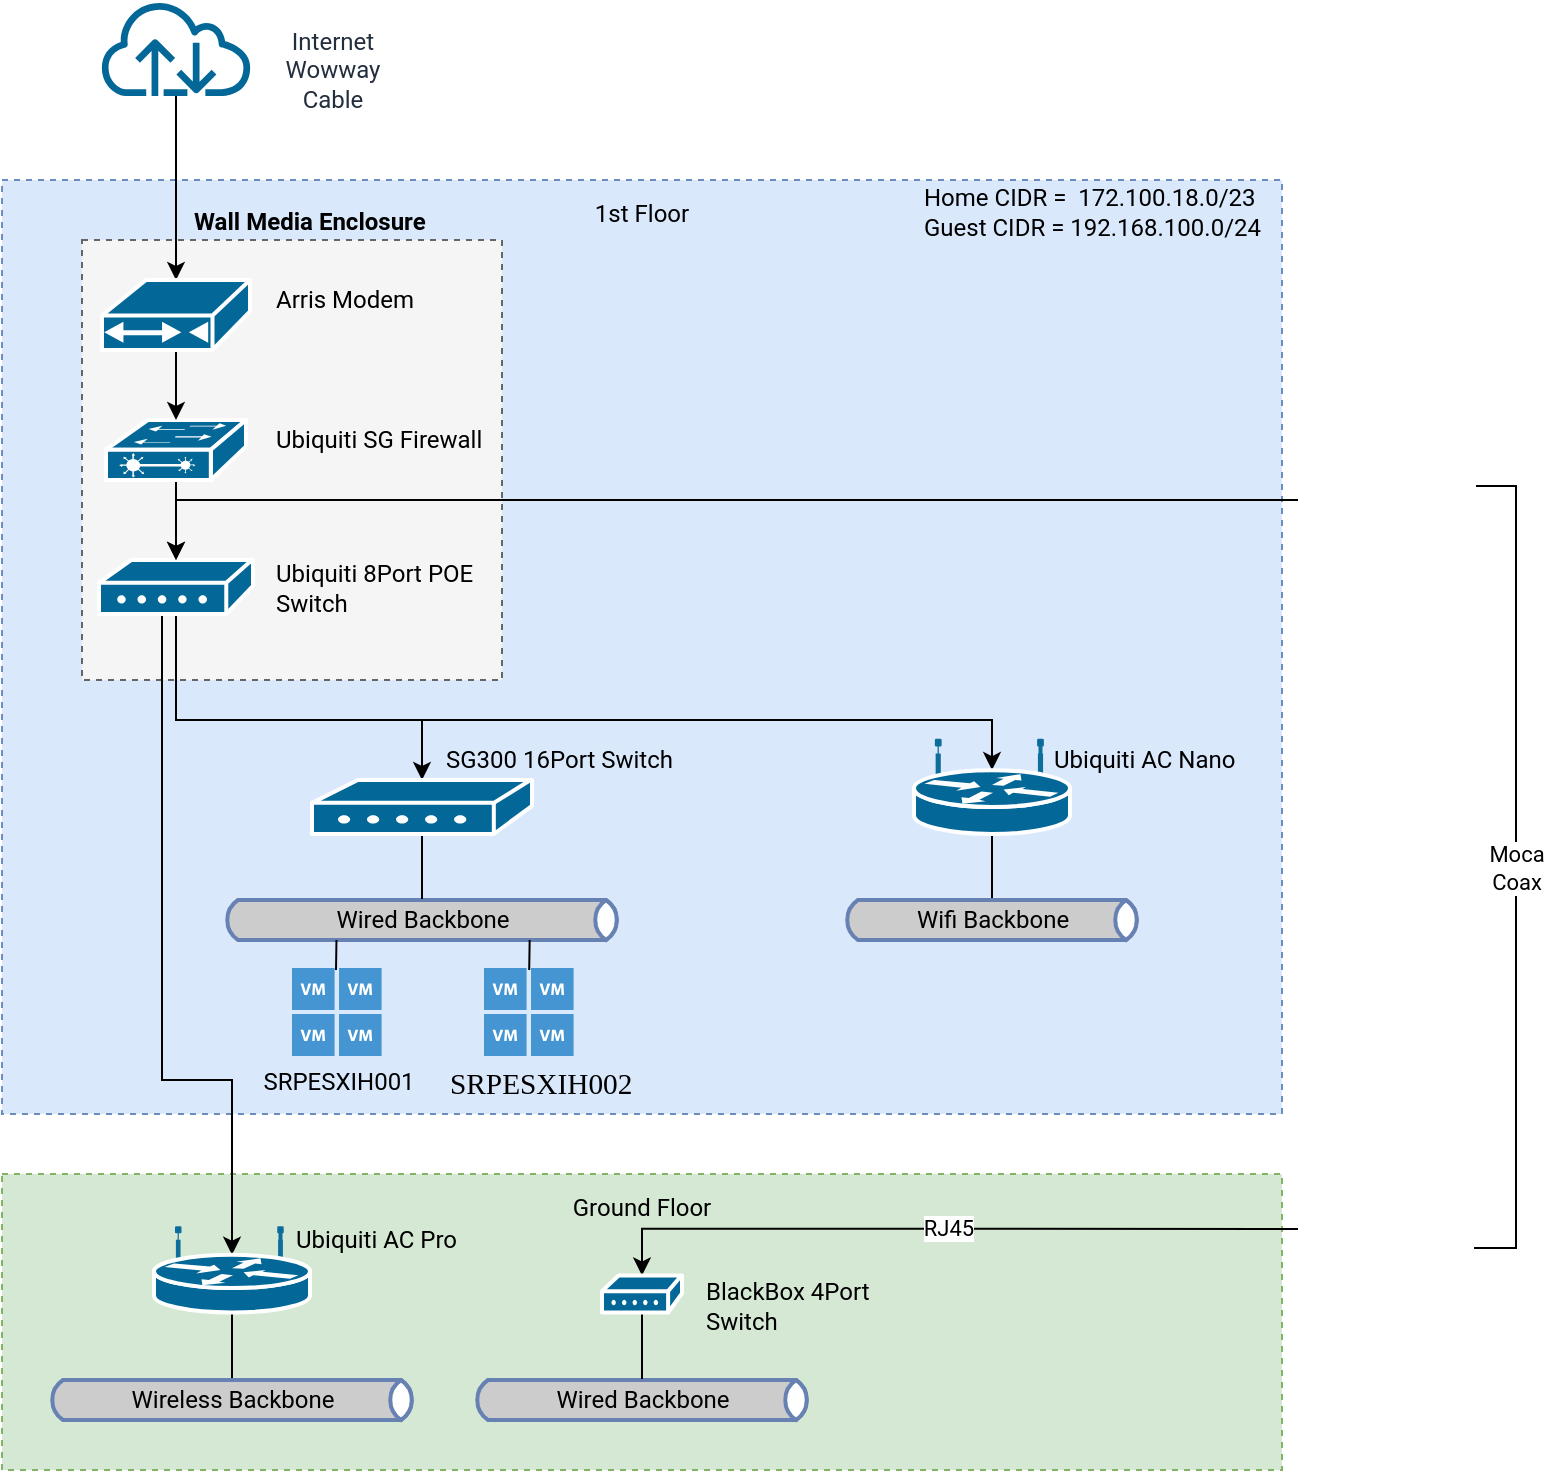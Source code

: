 <mxfile version="13.8.0" type="github">
  <diagram id="6a731a19-8d31-9384-78a2-239565b7b9f0" name="Page-1">
    <mxGraphModel dx="1673" dy="1075" grid="0" gridSize="10" guides="1" tooltips="1" connect="1" arrows="1" fold="1" page="1" pageScale="1" pageWidth="827" pageHeight="1169" background="#ffffff" math="0" shadow="0">
      <root>
        <mxCell id="0" />
        <mxCell id="1" parent="0" />
        <mxCell id="YRFJyDTuSlXsrxVGdm0f-2276" value="1st Floor" style="outlineConnect=0;html=1;whiteSpace=wrap;fontSize=12;fontStyle=0;strokeColor=#6c8ebf;fillColor=#dae8fc;verticalAlign=top;align=center;dashed=1;spacingTop=3;fontFamily=Roboto;fontSource=https%3A%2F%2Ffonts.googleapis.com%2Fcss%3Ffamily%3DRoboto;" parent="1" vertex="1">
          <mxGeometry x="40" y="120" width="640" height="467" as="geometry" />
        </mxCell>
        <mxCell id="YRFJyDTuSlXsrxVGdm0f-2277" value="Ground Floor" style="outlineConnect=0;html=1;whiteSpace=wrap;fontSize=12;fontStyle=0;strokeColor=#82b366;fillColor=#d5e8d4;verticalAlign=top;align=center;dashed=1;spacingTop=3;fontFamily=Roboto;fontSource=https%3A%2F%2Ffonts.googleapis.com%2Fcss%3Ffamily%3DRoboto;" parent="1" vertex="1">
          <mxGeometry x="40" y="617" width="640" height="148" as="geometry" />
        </mxCell>
        <mxCell id="2rs4OhzrvlzL48_qCDJS-4" value="" style="rounded=0;whiteSpace=wrap;html=1;fillColor=#f5f5f5;dashed=1;strokeColor=#666666;fontColor=#333333;fontFamily=Roboto;fontSource=https%3A%2F%2Ffonts.googleapis.com%2Fcss%3Ffamily%3DRoboto;" parent="1" vertex="1">
          <mxGeometry x="80" y="150" width="210" height="220" as="geometry" />
        </mxCell>
        <mxCell id="YRFJyDTuSlXsrxVGdm0f-2257" value="" style="shape=image;verticalLabelPosition=bottom;labelBackgroundColor=#ffffff;verticalAlign=top;aspect=fixed;imageAspect=0;image=https://m.media-amazon.com/images/I/71GIn0wTX2L._AC_SS350_.jpg;rotation=-180;fontFamily=Roboto;fontSource=https%3A%2F%2Ffonts.googleapis.com%2Fcss%3Ffamily%3DRoboto;" parent="1" vertex="1">
          <mxGeometry x="688" y="235" width="90" height="90" as="geometry" />
        </mxCell>
        <mxCell id="2rs4OhzrvlzL48_qCDJS-27" style="edgeStyle=orthogonalEdgeStyle;rounded=0;orthogonalLoop=1;jettySize=auto;html=1;entryX=0.5;entryY=0;entryDx=0;entryDy=0;entryPerimeter=0;strokeWidth=1;fontFamily=Roboto;fontSource=https%3A%2F%2Ffonts.googleapis.com%2Fcss%3Ffamily%3DRoboto;" parent="1" source="YRFJyDTuSlXsrxVGdm0f-2258" target="2rs4OhzrvlzL48_qCDJS-20" edge="1">
          <mxGeometry relative="1" as="geometry">
            <Array as="points">
              <mxPoint x="127" y="390" />
              <mxPoint x="250" y="390" />
            </Array>
          </mxGeometry>
        </mxCell>
        <mxCell id="2rs4OhzrvlzL48_qCDJS-28" style="edgeStyle=orthogonalEdgeStyle;rounded=0;orthogonalLoop=1;jettySize=auto;html=1;entryX=0.5;entryY=0.32;entryDx=0;entryDy=0;entryPerimeter=0;strokeWidth=1;exitX=0.5;exitY=1;exitDx=0;exitDy=0;exitPerimeter=0;fontFamily=Roboto;fontSource=https%3A%2F%2Ffonts.googleapis.com%2Fcss%3Ffamily%3DRoboto;" parent="1" source="YRFJyDTuSlXsrxVGdm0f-2258" target="YRFJyDTuSlXsrxVGdm0f-2259" edge="1">
          <mxGeometry relative="1" as="geometry">
            <Array as="points">
              <mxPoint x="127" y="390" />
              <mxPoint x="535" y="390" />
            </Array>
          </mxGeometry>
        </mxCell>
        <mxCell id="YRFJyDTuSlXsrxVGdm0f-2258" value="" style="shape=mxgraph.cisco.modems_and_phones.modem;html=1;pointerEvents=1;dashed=0;fillColor=#036897;strokeColor=#ffffff;strokeWidth=2;verticalLabelPosition=bottom;verticalAlign=top;align=center;outlineConnect=0;fontFamily=Roboto;fontSource=https%3A%2F%2Ffonts.googleapis.com%2Fcss%3Ffamily%3DRoboto;" parent="1" vertex="1">
          <mxGeometry x="88.5" y="310" width="77" height="27" as="geometry" />
        </mxCell>
        <mxCell id="2rs4OhzrvlzL48_qCDJS-26" value="" style="edgeStyle=orthogonalEdgeStyle;rounded=0;orthogonalLoop=1;jettySize=auto;html=1;endArrow=none;endFill=0;fontFamily=Roboto;fontSource=https%3A%2F%2Ffonts.googleapis.com%2Fcss%3Ffamily%3DRoboto;" parent="1" source="YRFJyDTuSlXsrxVGdm0f-2259" target="YRFJyDTuSlXsrxVGdm0f-2280" edge="1">
          <mxGeometry relative="1" as="geometry" />
        </mxCell>
        <mxCell id="YRFJyDTuSlXsrxVGdm0f-2259" value="" style="shape=mxgraph.cisco.routers.wireless_router;html=1;pointerEvents=1;dashed=0;fillColor=#036897;strokeColor=#ffffff;strokeWidth=2;verticalLabelPosition=bottom;verticalAlign=top;align=center;outlineConnect=0;fontFamily=Roboto;fontSource=https%3A%2F%2Ffonts.googleapis.com%2Fcss%3Ffamily%3DRoboto;" parent="1" vertex="1">
          <mxGeometry x="496" y="400" width="78" height="47" as="geometry" />
        </mxCell>
        <mxCell id="2rs4OhzrvlzL48_qCDJS-14" value="" style="edgeStyle=orthogonalEdgeStyle;rounded=0;orthogonalLoop=1;jettySize=auto;html=1;entryX=0.5;entryY=0;entryDx=0;entryDy=0;entryPerimeter=0;fontFamily=Roboto;fontSource=https%3A%2F%2Ffonts.googleapis.com%2Fcss%3Ffamily%3DRoboto;" parent="1" source="YRFJyDTuSlXsrxVGdm0f-2260" target="2rs4OhzrvlzL48_qCDJS-11" edge="1">
          <mxGeometry relative="1" as="geometry" />
        </mxCell>
        <mxCell id="YRFJyDTuSlXsrxVGdm0f-2260" value="" style="outlineConnect=0;fontColor=#232F3E;gradientColor=none;strokeColor=none;dashed=0;verticalLabelPosition=bottom;verticalAlign=top;align=center;html=1;fontSize=12;fontStyle=0;aspect=fixed;pointerEvents=1;shape=mxgraph.aws4.internet;fillColor=#036897;fontFamily=Roboto;fontSource=https%3A%2F%2Ffonts.googleapis.com%2Fcss%3Ffamily%3DRoboto;" parent="1" vertex="1">
          <mxGeometry x="88" y="30" width="78" height="48" as="geometry" />
        </mxCell>
        <mxCell id="YRFJyDTuSlXsrxVGdm0f-2266" value="SG300 16Port Switch" style="text;html=1;resizable=0;autosize=1;align=left;verticalAlign=middle;points=[];fillColor=none;strokeColor=none;rounded=0;fontFamily=Roboto;fontSource=https%3A%2F%2Ffonts.googleapis.com%2Fcss%3Ffamily%3DRoboto;" parent="1" vertex="1">
          <mxGeometry x="260" y="400" width="130" height="20" as="geometry" />
        </mxCell>
        <mxCell id="YRFJyDTuSlXsrxVGdm0f-2268" value="Ubiquiti 8Port POE&lt;br&gt;Switch" style="text;html=1;resizable=0;autosize=1;align=left;verticalAlign=middle;points=[];fillColor=none;strokeColor=none;rounded=0;fontFamily=Roboto;fontSource=https%3A%2F%2Ffonts.googleapis.com%2Fcss%3Ffamily%3DRoboto;" parent="1" vertex="1">
          <mxGeometry x="175" y="308.5" width="120" height="30" as="geometry" />
        </mxCell>
        <mxCell id="YRFJyDTuSlXsrxVGdm0f-2273" value="RJ45" style="edgeStyle=orthogonalEdgeStyle;rounded=0;orthogonalLoop=1;jettySize=auto;html=1;startArrow=none;startFill=0;entryX=0.5;entryY=0;entryDx=0;entryDy=0;entryPerimeter=0;exitX=1;exitY=0.684;exitDx=0;exitDy=0;exitPerimeter=0;fontFamily=Roboto;fontSource=https%3A%2F%2Ffonts.googleapis.com%2Fcss%3Ffamily%3DRoboto;" parent="1" source="YRFJyDTuSlXsrxVGdm0f-2269" target="2rs4OhzrvlzL48_qCDJS-2" edge="1">
          <mxGeometry relative="1" as="geometry">
            <mxPoint x="360" y="650" as="targetPoint" />
            <Array as="points">
              <mxPoint x="360" y="644" />
            </Array>
          </mxGeometry>
        </mxCell>
        <mxCell id="YRFJyDTuSlXsrxVGdm0f-2269" value="" style="shape=image;verticalLabelPosition=bottom;labelBackgroundColor=#ffffff;verticalAlign=top;aspect=fixed;imageAspect=0;image=https://m.media-amazon.com/images/I/71GIn0wTX2L._AC_SS350_.jpg;rotation=-180;fontFamily=Roboto;fontSource=https%3A%2F%2Ffonts.googleapis.com%2Fcss%3Ffamily%3DRoboto;" parent="1" vertex="1">
          <mxGeometry x="688" y="616" width="90" height="90" as="geometry" />
        </mxCell>
        <mxCell id="YRFJyDTuSlXsrxVGdm0f-2271" value="Moca&lt;br&gt;Coax" style="edgeStyle=orthogonalEdgeStyle;rounded=0;orthogonalLoop=1;jettySize=auto;html=1;exitX=0.011;exitY=0.578;exitDx=0;exitDy=0;exitPerimeter=0;endArrow=none;endFill=0;entryX=0.022;entryY=0.578;entryDx=0;entryDy=0;entryPerimeter=0;fontFamily=Roboto;fontSource=https%3A%2F%2Ffonts.googleapis.com%2Fcss%3Ffamily%3DRoboto;" parent="1" source="YRFJyDTuSlXsrxVGdm0f-2257" target="YRFJyDTuSlXsrxVGdm0f-2269" edge="1">
          <mxGeometry relative="1" as="geometry">
            <mxPoint x="590" y="311.5" as="sourcePoint" />
            <mxPoint x="520" y="470" as="targetPoint" />
            <Array as="points">
              <mxPoint x="797" y="273" />
              <mxPoint x="797" y="654" />
            </Array>
          </mxGeometry>
        </mxCell>
        <mxCell id="YRFJyDTuSlXsrxVGdm0f-2272" value="BlackBox 4Port&lt;br&gt;Switch" style="text;html=1;resizable=0;autosize=1;align=left;verticalAlign=middle;points=[];fillColor=none;strokeColor=none;rounded=0;fontFamily=Roboto;fontSource=https%3A%2F%2Ffonts.googleapis.com%2Fcss%3Ffamily%3DRoboto;" parent="1" vertex="1">
          <mxGeometry x="390" y="667.75" width="100" height="30" as="geometry" />
        </mxCell>
        <mxCell id="YRFJyDTuSlXsrxVGdm0f-2275" value="&lt;span style=&quot;color: rgb(35 , 47 , 62)&quot;&gt;Internet&lt;/span&gt;&lt;br style=&quot;color: rgb(35 , 47 , 62)&quot;&gt;&lt;span style=&quot;color: rgb(35 , 47 , 62)&quot;&gt;Wowway&lt;/span&gt;&lt;br style=&quot;color: rgb(35 , 47 , 62)&quot;&gt;&lt;span style=&quot;color: rgb(35 , 47 , 62)&quot;&gt;Cable&lt;/span&gt;" style="text;html=1;resizable=0;autosize=1;align=center;verticalAlign=middle;points=[];fillColor=none;strokeColor=none;rounded=0;fontFamily=Roboto;fontSource=https%3A%2F%2Ffonts.googleapis.com%2Fcss%3Ffamily%3DRoboto;" parent="1" vertex="1">
          <mxGeometry x="175" y="40" width="60" height="50" as="geometry" />
        </mxCell>
        <mxCell id="YRFJyDTuSlXsrxVGdm0f-2278" value="&lt;font color=&quot;#000000&quot;&gt;Wired Backbone&lt;/font&gt;" style="html=1;outlineConnect=0;fillColor=#CCCCCC;strokeColor=#6881B3;gradientColor=none;gradientDirection=north;strokeWidth=2;shape=mxgraph.networks.bus;gradientColor=none;gradientDirection=north;fontColor=#ffffff;perimeter=backbonePerimeter;backboneSize=20;align=center;fontFamily=Roboto;fontSource=https%3A%2F%2Ffonts.googleapis.com%2Fcss%3Ffamily%3DRoboto;" parent="1" vertex="1">
          <mxGeometry x="275" y="720" width="170" height="20" as="geometry" />
        </mxCell>
        <mxCell id="2rs4OhzrvlzL48_qCDJS-24" value="" style="edgeStyle=orthogonalEdgeStyle;rounded=0;orthogonalLoop=1;jettySize=auto;html=1;entryX=0.5;entryY=0.32;entryDx=0;entryDy=0;entryPerimeter=0;fontFamily=Roboto;fontSource=https%3A%2F%2Ffonts.googleapis.com%2Fcss%3Ffamily%3DRoboto;" parent="1" target="2rs4OhzrvlzL48_qCDJS-9" edge="1">
          <mxGeometry relative="1" as="geometry">
            <mxPoint x="120" y="338" as="sourcePoint" />
            <Array as="points">
              <mxPoint x="120" y="338" />
              <mxPoint x="120" y="570" />
              <mxPoint x="155" y="570" />
            </Array>
          </mxGeometry>
        </mxCell>
        <mxCell id="YRFJyDTuSlXsrxVGdm0f-2279" value="&lt;font color=&quot;#000000&quot;&gt;Wired Backbone&lt;/font&gt;" style="html=1;outlineConnect=0;fillColor=#CCCCCC;strokeColor=#6881B3;gradientColor=none;gradientDirection=north;strokeWidth=2;shape=mxgraph.networks.bus;gradientColor=none;gradientDirection=north;fontColor=#ffffff;perimeter=backbonePerimeter;backboneSize=20;align=center;fontFamily=Roboto;fontSource=https%3A%2F%2Ffonts.googleapis.com%2Fcss%3Ffamily%3DRoboto;" parent="1" vertex="1">
          <mxGeometry x="150" y="480" width="200" height="20" as="geometry" />
        </mxCell>
        <mxCell id="YRFJyDTuSlXsrxVGdm0f-2280" value="&lt;font color=&quot;#000000&quot;&gt;Wifi Backbone&lt;/font&gt;" style="html=1;outlineConnect=0;fillColor=#CCCCCC;strokeColor=#6881B3;gradientColor=none;gradientDirection=north;strokeWidth=2;shape=mxgraph.networks.bus;gradientColor=none;gradientDirection=north;fontColor=#ffffff;perimeter=backbonePerimeter;backboneSize=20;align=center;fontFamily=Roboto;fontSource=https%3A%2F%2Ffonts.googleapis.com%2Fcss%3Ffamily%3DRoboto;" parent="1" vertex="1">
          <mxGeometry x="460" y="480" width="150" height="20" as="geometry" />
        </mxCell>
        <mxCell id="YRFJyDTuSlXsrxVGdm0f-2286" value="" style="endArrow=none;html=1;edgeStyle=orthogonalEdgeStyle;rounded=0;entryX=0.5;entryY=1;entryDx=0;entryDy=0;entryPerimeter=0;fontFamily=Roboto;fontSource=https%3A%2F%2Ffonts.googleapis.com%2Fcss%3Ffamily%3DRoboto;" parent="1" source="YRFJyDTuSlXsrxVGdm0f-2278" target="2rs4OhzrvlzL48_qCDJS-2" edge="1">
          <mxGeometry width="50" height="50" relative="1" as="geometry">
            <mxPoint x="332" y="721" as="sourcePoint" />
            <mxPoint x="334" y="703.5" as="targetPoint" />
            <Array as="points" />
          </mxGeometry>
        </mxCell>
        <mxCell id="YRFJyDTuSlXsrxVGdm0f-2287" value="Arris Modem" style="text;html=1;resizable=0;autosize=1;align=left;verticalAlign=middle;points=[];fillColor=none;strokeColor=none;rounded=0;fontFamily=Roboto;fontSource=https%3A%2F%2Ffonts.googleapis.com%2Fcss%3Ffamily%3DRoboto;" parent="1" vertex="1">
          <mxGeometry x="175" y="170" width="80" height="20" as="geometry" />
        </mxCell>
        <mxCell id="2rs4OhzrvlzL48_qCDJS-2" value="" style="shape=mxgraph.cisco.modems_and_phones.modem;html=1;pointerEvents=1;dashed=0;fillColor=#036897;strokeColor=#ffffff;strokeWidth=2;verticalLabelPosition=bottom;verticalAlign=top;align=center;outlineConnect=0;fontFamily=Roboto;fontSource=https%3A%2F%2Ffonts.googleapis.com%2Fcss%3Ffamily%3DRoboto;" parent="1" vertex="1">
          <mxGeometry x="340" y="667.75" width="40" height="18.5" as="geometry" />
        </mxCell>
        <mxCell id="2rs4OhzrvlzL48_qCDJS-19" value="" style="edgeStyle=orthogonalEdgeStyle;rounded=0;orthogonalLoop=1;jettySize=auto;html=1;exitX=1;exitY=0.5;exitDx=0;exitDy=0;fontFamily=Roboto;fontSource=https%3A%2F%2Ffonts.googleapis.com%2Fcss%3Ffamily%3DRoboto;" parent="1" source="YRFJyDTuSlXsrxVGdm0f-2257" target="YRFJyDTuSlXsrxVGdm0f-2258" edge="1">
          <mxGeometry relative="1" as="geometry">
            <Array as="points">
              <mxPoint x="564" y="280" />
              <mxPoint x="150" y="280" />
            </Array>
          </mxGeometry>
        </mxCell>
        <mxCell id="2rs4OhzrvlzL48_qCDJS-23" value="" style="edgeStyle=orthogonalEdgeStyle;rounded=0;orthogonalLoop=1;jettySize=auto;html=1;fontFamily=Roboto;fontSource=https%3A%2F%2Ffonts.googleapis.com%2Fcss%3Ffamily%3DRoboto;" parent="1" source="2rs4OhzrvlzL48_qCDJS-6" target="YRFJyDTuSlXsrxVGdm0f-2258" edge="1">
          <mxGeometry relative="1" as="geometry" />
        </mxCell>
        <mxCell id="2rs4OhzrvlzL48_qCDJS-6" value="" style="shape=mxgraph.cisco.switches.layer_2_remote_switch;html=1;pointerEvents=1;dashed=0;fillColor=#036897;strokeColor=#ffffff;strokeWidth=2;verticalLabelPosition=bottom;verticalAlign=top;align=center;outlineConnect=0;fontFamily=Roboto;fontSource=https%3A%2F%2Ffonts.googleapis.com%2Fcss%3Ffamily%3DRoboto;" parent="1" vertex="1">
          <mxGeometry x="92" y="240" width="70" height="30" as="geometry" />
        </mxCell>
        <mxCell id="2rs4OhzrvlzL48_qCDJS-30" style="edgeStyle=orthogonalEdgeStyle;rounded=0;orthogonalLoop=1;jettySize=auto;html=1;startArrow=none;startFill=0;endArrow=none;endFill=0;strokeWidth=1;fontFamily=Roboto;fontSource=https%3A%2F%2Ffonts.googleapis.com%2Fcss%3Ffamily%3DRoboto;" parent="1" source="2rs4OhzrvlzL48_qCDJS-9" target="2rs4OhzrvlzL48_qCDJS-29" edge="1">
          <mxGeometry relative="1" as="geometry" />
        </mxCell>
        <mxCell id="2rs4OhzrvlzL48_qCDJS-9" value="" style="shape=mxgraph.cisco.routers.wireless_router;html=1;pointerEvents=1;dashed=0;fillColor=#036897;strokeColor=#ffffff;strokeWidth=2;verticalLabelPosition=bottom;verticalAlign=top;align=center;outlineConnect=0;fontFamily=Roboto;fontSource=https%3A%2F%2Ffonts.googleapis.com%2Fcss%3Ffamily%3DRoboto;" parent="1" vertex="1">
          <mxGeometry x="116" y="643.75" width="78" height="42.5" as="geometry" />
        </mxCell>
        <mxCell id="2rs4OhzrvlzL48_qCDJS-18" value="" style="edgeStyle=orthogonalEdgeStyle;rounded=0;orthogonalLoop=1;jettySize=auto;html=1;fontFamily=Roboto;fontSource=https%3A%2F%2Ffonts.googleapis.com%2Fcss%3Ffamily%3DRoboto;" parent="1" source="2rs4OhzrvlzL48_qCDJS-11" target="2rs4OhzrvlzL48_qCDJS-6" edge="1">
          <mxGeometry relative="1" as="geometry" />
        </mxCell>
        <mxCell id="2rs4OhzrvlzL48_qCDJS-11" value="" style="shape=mxgraph.cisco.modems_and_phones.cable_modem;html=1;pointerEvents=1;dashed=0;fillColor=#036897;strokeColor=#ffffff;strokeWidth=2;verticalLabelPosition=bottom;verticalAlign=top;align=center;outlineConnect=0;fontFamily=Roboto;fontSource=https%3A%2F%2Ffonts.googleapis.com%2Fcss%3Ffamily%3DRoboto;" parent="1" vertex="1">
          <mxGeometry x="90" y="170" width="74" height="35" as="geometry" />
        </mxCell>
        <mxCell id="2rs4OhzrvlzL48_qCDJS-17" value="Ubiquiti SG Firewall" style="text;html=1;resizable=0;autosize=1;align=left;verticalAlign=middle;points=[];fillColor=none;strokeColor=none;rounded=0;fontFamily=Roboto;fontSource=https%3A%2F%2Ffonts.googleapis.com%2Fcss%3Ffamily%3DRoboto;" parent="1" vertex="1">
          <mxGeometry x="175" y="240" width="120" height="20" as="geometry" />
        </mxCell>
        <mxCell id="2rs4OhzrvlzL48_qCDJS-25" value="" style="edgeStyle=orthogonalEdgeStyle;rounded=0;orthogonalLoop=1;jettySize=auto;html=1;endArrow=none;endFill=0;fontFamily=Roboto;fontSource=https%3A%2F%2Ffonts.googleapis.com%2Fcss%3Ffamily%3DRoboto;" parent="1" source="2rs4OhzrvlzL48_qCDJS-20" target="YRFJyDTuSlXsrxVGdm0f-2279" edge="1">
          <mxGeometry relative="1" as="geometry" />
        </mxCell>
        <mxCell id="2rs4OhzrvlzL48_qCDJS-20" value="" style="shape=mxgraph.cisco.modems_and_phones.modem;html=1;pointerEvents=1;dashed=0;fillColor=#036897;strokeColor=#ffffff;strokeWidth=2;verticalLabelPosition=bottom;verticalAlign=top;align=center;outlineConnect=0;fontFamily=Roboto;fontSource=https%3A%2F%2Ffonts.googleapis.com%2Fcss%3Ffamily%3DRoboto;" parent="1" vertex="1">
          <mxGeometry x="195" y="420" width="110" height="27" as="geometry" />
        </mxCell>
        <mxCell id="2rs4OhzrvlzL48_qCDJS-21" value="Ubiquiti AC Nano" style="text;html=1;resizable=0;autosize=1;align=left;verticalAlign=middle;points=[];fillColor=none;strokeColor=none;rounded=0;fontFamily=Roboto;fontSource=https%3A%2F%2Ffonts.googleapis.com%2Fcss%3Ffamily%3DRoboto;" parent="1" vertex="1">
          <mxGeometry x="564" y="400" width="110" height="20" as="geometry" />
        </mxCell>
        <mxCell id="2rs4OhzrvlzL48_qCDJS-22" value="Ubiquiti AC Pro" style="text;html=1;resizable=0;autosize=1;align=left;verticalAlign=middle;points=[];fillColor=none;strokeColor=none;rounded=0;fontFamily=Roboto;fontSource=https%3A%2F%2Ffonts.googleapis.com%2Fcss%3Ffamily%3DRoboto;" parent="1" vertex="1">
          <mxGeometry x="185" y="640" width="100" height="20" as="geometry" />
        </mxCell>
        <mxCell id="2rs4OhzrvlzL48_qCDJS-29" value="&lt;font color=&quot;#000000&quot;&gt;Wireless Backbone&lt;/font&gt;" style="html=1;outlineConnect=0;fillColor=#CCCCCC;strokeColor=#6881B3;gradientColor=none;gradientDirection=north;strokeWidth=2;shape=mxgraph.networks.bus;gradientColor=none;gradientDirection=north;fontColor=#ffffff;perimeter=backbonePerimeter;backboneSize=20;align=center;fontFamily=Roboto;fontSource=https%3A%2F%2Ffonts.googleapis.com%2Fcss%3Ffamily%3DRoboto;" parent="1" vertex="1">
          <mxGeometry x="62.5" y="720" width="185" height="20" as="geometry" />
        </mxCell>
        <mxCell id="2rs4OhzrvlzL48_qCDJS-31" value="Wall Media Enclosure" style="text;html=1;resizable=0;autosize=1;align=left;verticalAlign=middle;points=[];fillColor=none;strokeColor=none;rounded=0;fontStyle=1;fontFamily=Roboto;fontSource=https%3A%2F%2Ffonts.googleapis.com%2Fcss%3Ffamily%3DRoboto;" parent="1" vertex="1">
          <mxGeometry x="134" y="132" width="133" height="18" as="geometry" />
        </mxCell>
        <mxCell id="2rs4OhzrvlzL48_qCDJS-32" value="Home CIDR =&amp;nbsp; 172.100.18.0/23&lt;br&gt;Guest CIDR = 192.168.100.0/24" style="text;html=1;resizable=0;autosize=1;align=left;verticalAlign=middle;points=[];fillColor=none;strokeColor=none;rounded=0;fontFamily=Roboto;fontSource=https%3A%2F%2Ffonts.googleapis.com%2Fcss%3Ffamily%3DRoboto;" parent="1" vertex="1">
          <mxGeometry x="499" y="120" width="182" height="32" as="geometry" />
        </mxCell>
        <mxCell id="pVgl8kWlSOSP5lIP_qFD-1" value="" style="shadow=0;dashed=0;html=1;strokeColor=none;fillColor=#4495D1;labelPosition=center;verticalLabelPosition=bottom;verticalAlign=top;align=center;outlineConnect=0;shape=mxgraph.veeam.2d.vapp;fontFamily=Roboto;fontSource=https%3A%2F%2Ffonts.googleapis.com%2Fcss%3Ffamily%3DRoboto;" vertex="1" parent="1">
          <mxGeometry x="185" y="514" width="44.8" height="44" as="geometry" />
        </mxCell>
        <mxCell id="pVgl8kWlSOSP5lIP_qFD-3" value="" style="shadow=0;dashed=0;html=1;strokeColor=none;fillColor=#4495D1;labelPosition=center;verticalLabelPosition=bottom;verticalAlign=top;align=center;outlineConnect=0;shape=mxgraph.veeam.2d.vapp;fontFamily=Roboto;fontSource=https%3A%2F%2Ffonts.googleapis.com%2Fcss%3Ffamily%3DRoboto;" vertex="1" parent="1">
          <mxGeometry x="281" y="514" width="44.8" height="44" as="geometry" />
        </mxCell>
        <mxCell id="pVgl8kWlSOSP5lIP_qFD-5" value="" style="edgeStyle=orthogonalEdgeStyle;rounded=0;orthogonalLoop=1;jettySize=auto;html=1;endArrow=none;endFill=0;fontFamily=Roboto;fontSource=https%3A%2F%2Ffonts.googleapis.com%2Fcss%3Ffamily%3DRoboto;" edge="1" parent="1">
          <mxGeometry relative="1" as="geometry">
            <mxPoint x="207.234" y="500" as="sourcePoint" />
            <mxPoint x="207" y="515" as="targetPoint" />
          </mxGeometry>
        </mxCell>
        <mxCell id="pVgl8kWlSOSP5lIP_qFD-6" value="" style="edgeStyle=orthogonalEdgeStyle;rounded=0;orthogonalLoop=1;jettySize=auto;html=1;endArrow=none;endFill=0;fontFamily=Roboto;fontSource=https%3A%2F%2Ffonts.googleapis.com%2Fcss%3Ffamily%3DRoboto;" edge="1" parent="1">
          <mxGeometry relative="1" as="geometry">
            <mxPoint x="303.834" y="500" as="sourcePoint" />
            <mxPoint x="303.6" y="515" as="targetPoint" />
          </mxGeometry>
        </mxCell>
        <mxCell id="pVgl8kWlSOSP5lIP_qFD-10" value="SRPESXIH001" style="text;html=1;align=center;verticalAlign=middle;resizable=0;points=[];autosize=1;fontFamily=Roboto;fontSource=https%3A%2F%2Ffonts.googleapis.com%2Fcss%3Ffamily%3DRoboto;" vertex="1" parent="1">
          <mxGeometry x="162" y="562" width="91" height="18" as="geometry" />
        </mxCell>
        <mxCell id="pVgl8kWlSOSP5lIP_qFD-11" value="&lt;p style=&quot;margin: 0in ; font-family: &amp;#34;calibri&amp;#34; ; font-size: 11.0pt&quot;&gt;SRPESXIH002&lt;/p&gt;" style="text;whiteSpace=wrap;html=1;fontFamily=Roboto;fontSource=https%3A%2F%2Ffonts.googleapis.com%2Fcss%3Ffamily%3DRoboto;" vertex="1" parent="1">
          <mxGeometry x="262" y="557" width="99" height="28" as="geometry" />
        </mxCell>
      </root>
    </mxGraphModel>
  </diagram>
</mxfile>
